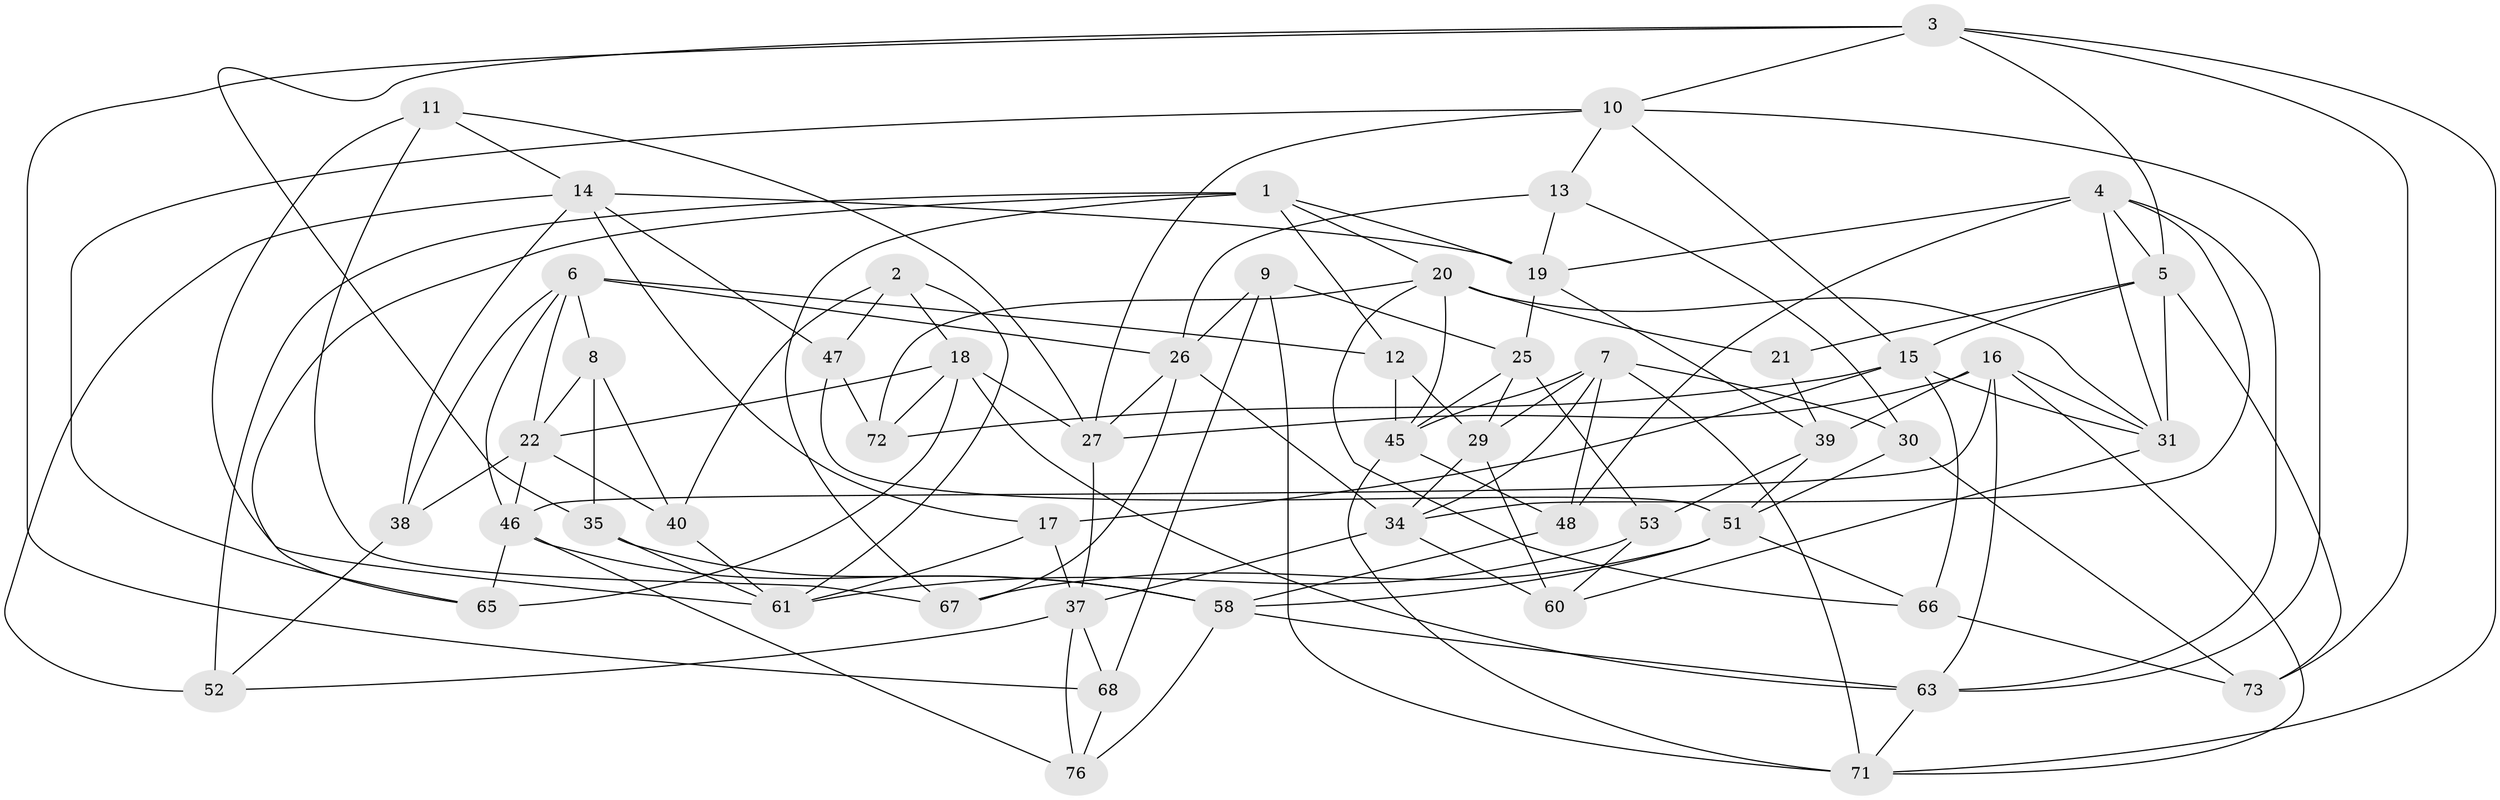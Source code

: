 // original degree distribution, {4: 1.0}
// Generated by graph-tools (version 1.1) at 2025/11/02/27/25 16:11:45]
// undirected, 53 vertices, 133 edges
graph export_dot {
graph [start="1"]
  node [color=gray90,style=filled];
  1 [super="+24"];
  2;
  3 [super="+42"];
  4 [super="+55"];
  5 [super="+44"];
  6 [super="+56"];
  7 [super="+81"];
  8;
  9;
  10 [super="+54"];
  11;
  12;
  13;
  14 [super="+77"];
  15 [super="+28"];
  16 [super="+23"];
  17;
  18 [super="+33"];
  19 [super="+50"];
  20 [super="+59"];
  21;
  22 [super="+36"];
  25 [super="+32"];
  26 [super="+80"];
  27 [super="+49"];
  29 [super="+75"];
  30;
  31 [super="+43"];
  34 [super="+70"];
  35;
  37 [super="+41"];
  38;
  39 [super="+57"];
  40;
  45 [super="+62"];
  46 [super="+78"];
  47;
  48;
  51 [super="+69"];
  52;
  53;
  58 [super="+64"];
  60;
  61 [super="+82"];
  63 [super="+79"];
  65;
  66;
  67;
  68;
  71 [super="+74"];
  72;
  73;
  76;
  1 -- 65;
  1 -- 12;
  1 -- 19;
  1 -- 67;
  1 -- 52;
  1 -- 20;
  2 -- 47;
  2 -- 40;
  2 -- 61;
  2 -- 18;
  3 -- 73;
  3 -- 68;
  3 -- 35;
  3 -- 5;
  3 -- 71;
  3 -- 10;
  4 -- 31;
  4 -- 48;
  4 -- 34;
  4 -- 19;
  4 -- 5;
  4 -- 63;
  5 -- 21;
  5 -- 73;
  5 -- 31;
  5 -- 15;
  6 -- 8;
  6 -- 22;
  6 -- 26;
  6 -- 38;
  6 -- 12;
  6 -- 46;
  7 -- 71;
  7 -- 45;
  7 -- 30;
  7 -- 48;
  7 -- 34;
  7 -- 29;
  8 -- 22;
  8 -- 40;
  8 -- 35;
  9 -- 26;
  9 -- 68;
  9 -- 25;
  9 -- 71;
  10 -- 13;
  10 -- 65;
  10 -- 63;
  10 -- 15;
  10 -- 27;
  11 -- 67;
  11 -- 27;
  11 -- 14;
  11 -- 61;
  12 -- 29;
  12 -- 45;
  13 -- 30;
  13 -- 19;
  13 -- 26;
  14 -- 47;
  14 -- 19;
  14 -- 38;
  14 -- 17;
  14 -- 52;
  15 -- 17;
  15 -- 72;
  15 -- 66;
  15 -- 31;
  16 -- 39;
  16 -- 63;
  16 -- 71;
  16 -- 31;
  16 -- 46;
  16 -- 27;
  17 -- 61;
  17 -- 37;
  18 -- 72;
  18 -- 63;
  18 -- 65;
  18 -- 27;
  18 -- 22;
  19 -- 39;
  19 -- 25;
  20 -- 21;
  20 -- 31;
  20 -- 45;
  20 -- 72;
  20 -- 66;
  21 -- 39 [weight=2];
  22 -- 40;
  22 -- 46;
  22 -- 38;
  25 -- 29 [weight=2];
  25 -- 45;
  25 -- 53;
  26 -- 67;
  26 -- 34;
  26 -- 27;
  27 -- 37;
  29 -- 34;
  29 -- 60;
  30 -- 51;
  30 -- 73;
  31 -- 60;
  34 -- 60;
  34 -- 37;
  35 -- 58;
  35 -- 61;
  37 -- 52;
  37 -- 68;
  37 -- 76;
  38 -- 52;
  39 -- 53;
  39 -- 51;
  40 -- 61;
  45 -- 48;
  45 -- 71;
  46 -- 76;
  46 -- 65;
  46 -- 58;
  47 -- 72;
  47 -- 51;
  48 -- 58;
  51 -- 58;
  51 -- 67;
  51 -- 66;
  53 -- 61;
  53 -- 60;
  58 -- 76;
  58 -- 63;
  63 -- 71;
  66 -- 73;
  68 -- 76;
}
